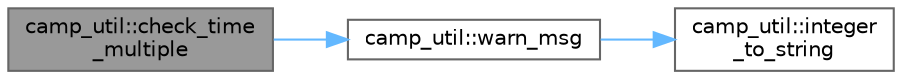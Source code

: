 digraph "camp_util::check_time_multiple"
{
 // LATEX_PDF_SIZE
  bgcolor="transparent";
  edge [fontname=Helvetica,fontsize=10,labelfontname=Helvetica,labelfontsize=10];
  node [fontname=Helvetica,fontsize=10,shape=box,height=0.2,width=0.4];
  rankdir="LR";
  Node1 [label="camp_util::check_time\l_multiple",height=0.2,width=0.4,color="gray40", fillcolor="grey60", style="filled", fontcolor="black",tooltip="Check that the first time interval is close to an integer multiple of the second, and warn if it is n..."];
  Node1 -> Node2 [color="steelblue1",style="solid"];
  Node2 [label="camp_util::warn_msg",height=0.2,width=0.4,color="grey40", fillcolor="white", style="filled",URL="$namespacecamp__util.html#ab72bff2627c9468e4c352118b8dc7046",tooltip="Prints a warning message."];
  Node2 -> Node3 [color="steelblue1",style="solid"];
  Node3 [label="camp_util::integer\l_to_string",height=0.2,width=0.4,color="grey40", fillcolor="white", style="filled",URL="$namespacecamp__util.html#acd72e4626dcfefffaa08c42cfa7949bc",tooltip="Convert an integer to a string format."];
}
